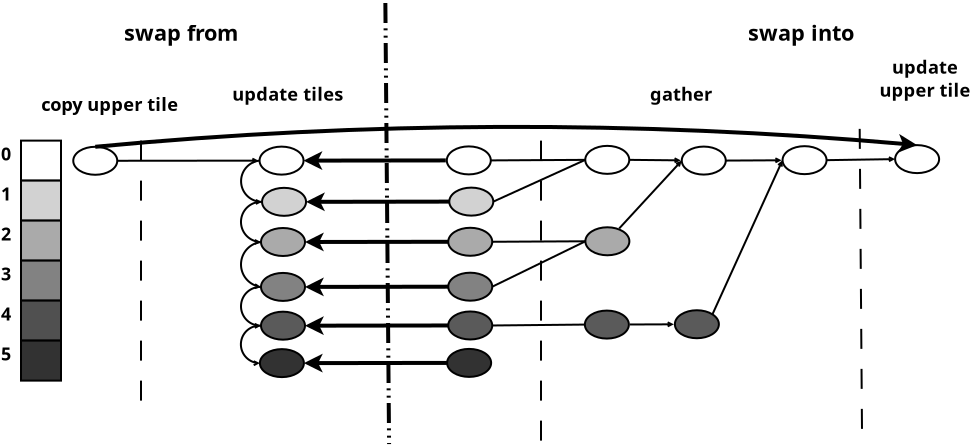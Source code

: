 <?xml version="1.0" encoding="UTF-8"?>
<dia:diagram xmlns:dia="http://www.lysator.liu.se/~alla/dia/">
  <dia:layer name="Arrière-plan" visible="true" active="true">
    <dia:object type="Standard - Ellipse" version="0" id="O0">
      <dia:attribute name="obj_pos">
        <dia:point val="-11.787,-7.738"/>
      </dia:attribute>
      <dia:attribute name="obj_bb">
        <dia:rectangle val="-11.837,-7.788;-9.537,-6.288"/>
      </dia:attribute>
      <dia:attribute name="elem_corner">
        <dia:point val="-11.787,-7.738"/>
      </dia:attribute>
      <dia:attribute name="elem_width">
        <dia:real val="2.2"/>
      </dia:attribute>
      <dia:attribute name="elem_height">
        <dia:real val="1.4"/>
      </dia:attribute>
      <dia:attribute name="border_width">
        <dia:real val="0.1"/>
      </dia:attribute>
    </dia:object>
    <dia:object type="Standard - Ellipse" version="0" id="O1">
      <dia:attribute name="obj_pos">
        <dia:point val="-11.781,-3.667"/>
      </dia:attribute>
      <dia:attribute name="obj_bb">
        <dia:rectangle val="-11.831,-3.717;-9.531,-2.217"/>
      </dia:attribute>
      <dia:attribute name="elem_corner">
        <dia:point val="-11.781,-3.667"/>
      </dia:attribute>
      <dia:attribute name="elem_width">
        <dia:real val="2.2"/>
      </dia:attribute>
      <dia:attribute name="elem_height">
        <dia:real val="1.4"/>
      </dia:attribute>
      <dia:attribute name="border_width">
        <dia:real val="0.1"/>
      </dia:attribute>
      <dia:attribute name="inner_color">
        <dia:color val="#aaaaaa"/>
      </dia:attribute>
    </dia:object>
    <dia:object type="Standard - Ellipse" version="0" id="O2">
      <dia:attribute name="obj_pos">
        <dia:point val="-11.807,0.498"/>
      </dia:attribute>
      <dia:attribute name="obj_bb">
        <dia:rectangle val="-11.857,0.448;-9.557,1.948"/>
      </dia:attribute>
      <dia:attribute name="elem_corner">
        <dia:point val="-11.807,0.498"/>
      </dia:attribute>
      <dia:attribute name="elem_width">
        <dia:real val="2.2"/>
      </dia:attribute>
      <dia:attribute name="elem_height">
        <dia:real val="1.4"/>
      </dia:attribute>
      <dia:attribute name="border_width">
        <dia:real val="0.1"/>
      </dia:attribute>
      <dia:attribute name="inner_color">
        <dia:color val="#5a5a5a"/>
      </dia:attribute>
    </dia:object>
    <dia:object type="Standard - Ellipse" version="0" id="O3">
      <dia:attribute name="obj_pos">
        <dia:point val="-6.962,-7.702"/>
      </dia:attribute>
      <dia:attribute name="obj_bb">
        <dia:rectangle val="-7.012,-7.752;-4.712,-6.252"/>
      </dia:attribute>
      <dia:attribute name="elem_corner">
        <dia:point val="-6.962,-7.702"/>
      </dia:attribute>
      <dia:attribute name="elem_width">
        <dia:real val="2.2"/>
      </dia:attribute>
      <dia:attribute name="elem_height">
        <dia:real val="1.4"/>
      </dia:attribute>
      <dia:attribute name="border_width">
        <dia:real val="0.1"/>
      </dia:attribute>
    </dia:object>
    <dia:object type="Standard - Ellipse" version="0" id="O4">
      <dia:attribute name="obj_pos">
        <dia:point val="-7.306,0.481"/>
      </dia:attribute>
      <dia:attribute name="obj_bb">
        <dia:rectangle val="-7.356,0.431;-5.056,1.931"/>
      </dia:attribute>
      <dia:attribute name="elem_corner">
        <dia:point val="-7.306,0.481"/>
      </dia:attribute>
      <dia:attribute name="elem_width">
        <dia:real val="2.2"/>
      </dia:attribute>
      <dia:attribute name="elem_height">
        <dia:real val="1.4"/>
      </dia:attribute>
      <dia:attribute name="border_width">
        <dia:real val="0.1"/>
      </dia:attribute>
      <dia:attribute name="inner_color">
        <dia:color val="#5a5a5a"/>
      </dia:attribute>
    </dia:object>
    <dia:object type="Standard - Line" version="0" id="O5">
      <dia:attribute name="obj_pos">
        <dia:point val="-9.587,-7.038"/>
      </dia:attribute>
      <dia:attribute name="obj_bb">
        <dia:rectangle val="-9.638,-7.196;-6.9,-6.834"/>
      </dia:attribute>
      <dia:attribute name="conn_endpoints">
        <dia:point val="-9.587,-7.038"/>
        <dia:point val="-7.012,-7.013"/>
      </dia:attribute>
      <dia:attribute name="numcp">
        <dia:int val="1"/>
      </dia:attribute>
      <dia:attribute name="end_arrow">
        <dia:enum val="1"/>
      </dia:attribute>
      <dia:attribute name="end_arrow_length">
        <dia:real val="0.2"/>
      </dia:attribute>
      <dia:attribute name="end_arrow_width">
        <dia:real val="0.2"/>
      </dia:attribute>
      <dia:connections>
        <dia:connection handle="0" to="O0" connection="4"/>
        <dia:connection handle="1" to="O3" connection="8"/>
      </dia:connections>
    </dia:object>
    <dia:object type="Standard - Line" version="0" id="O6">
      <dia:attribute name="obj_pos">
        <dia:point val="-10.09,-3.608"/>
      </dia:attribute>
      <dia:attribute name="obj_bb">
        <dia:rectangle val="-10.161,-7.084;-6.886,-3.537"/>
      </dia:attribute>
      <dia:attribute name="conn_endpoints">
        <dia:point val="-10.09,-3.608"/>
        <dia:point val="-6.962,-7.002"/>
      </dia:attribute>
      <dia:attribute name="numcp">
        <dia:int val="1"/>
      </dia:attribute>
      <dia:attribute name="end_arrow">
        <dia:enum val="1"/>
      </dia:attribute>
      <dia:attribute name="end_arrow_length">
        <dia:real val="0.2"/>
      </dia:attribute>
      <dia:attribute name="end_arrow_width">
        <dia:real val="0.2"/>
      </dia:attribute>
      <dia:connections>
        <dia:connection handle="0" to="O1" connection="8"/>
        <dia:connection handle="1" to="O3" connection="3"/>
      </dia:connections>
    </dia:object>
    <dia:object type="Standard - Line" version="0" id="O7">
      <dia:attribute name="obj_pos">
        <dia:point val="-9.557,1.194"/>
      </dia:attribute>
      <dia:attribute name="obj_bb">
        <dia:rectangle val="-9.607,1.006;-7.244,1.367"/>
      </dia:attribute>
      <dia:attribute name="conn_endpoints">
        <dia:point val="-9.557,1.194"/>
        <dia:point val="-7.356,1.186"/>
      </dia:attribute>
      <dia:attribute name="numcp">
        <dia:int val="1"/>
      </dia:attribute>
      <dia:attribute name="end_arrow">
        <dia:enum val="1"/>
      </dia:attribute>
      <dia:attribute name="end_arrow_length">
        <dia:real val="0.2"/>
      </dia:attribute>
      <dia:attribute name="end_arrow_width">
        <dia:real val="0.2"/>
      </dia:attribute>
      <dia:connections>
        <dia:connection handle="0" to="O2" connection="8"/>
        <dia:connection handle="1" to="O4" connection="8"/>
      </dia:connections>
    </dia:object>
    <dia:object type="Standard - Ellipse" version="0" id="O8">
      <dia:attribute name="obj_pos">
        <dia:point val="-1.922,-7.723"/>
      </dia:attribute>
      <dia:attribute name="obj_bb">
        <dia:rectangle val="-1.972,-7.773;0.328,-6.273"/>
      </dia:attribute>
      <dia:attribute name="elem_corner">
        <dia:point val="-1.922,-7.723"/>
      </dia:attribute>
      <dia:attribute name="elem_width">
        <dia:real val="2.2"/>
      </dia:attribute>
      <dia:attribute name="elem_height">
        <dia:real val="1.4"/>
      </dia:attribute>
      <dia:attribute name="border_width">
        <dia:real val="0.1"/>
      </dia:attribute>
    </dia:object>
    <dia:object type="Standard - Line" version="0" id="O9">
      <dia:attribute name="obj_pos">
        <dia:point val="-4.762,-7.002"/>
      </dia:attribute>
      <dia:attribute name="obj_bb">
        <dia:rectangle val="-4.812,-7.196;-1.859,-6.835"/>
      </dia:attribute>
      <dia:attribute name="conn_endpoints">
        <dia:point val="-4.762,-7.002"/>
        <dia:point val="-1.971,-7.017"/>
      </dia:attribute>
      <dia:attribute name="numcp">
        <dia:int val="1"/>
      </dia:attribute>
      <dia:attribute name="end_arrow">
        <dia:enum val="1"/>
      </dia:attribute>
      <dia:attribute name="end_arrow_length">
        <dia:real val="0.2"/>
      </dia:attribute>
      <dia:attribute name="end_arrow_width">
        <dia:real val="0.2"/>
      </dia:attribute>
      <dia:connections>
        <dia:connection handle="0" to="O3" connection="4"/>
        <dia:connection handle="1" to="O8" connection="8"/>
      </dia:connections>
    </dia:object>
    <dia:object type="Standard - Line" version="0" id="O10">
      <dia:attribute name="obj_pos">
        <dia:point val="-5.428,0.687"/>
      </dia:attribute>
      <dia:attribute name="obj_bb">
        <dia:rectangle val="-5.494,-7.125;-1.848,0.753"/>
      </dia:attribute>
      <dia:attribute name="conn_endpoints">
        <dia:point val="-5.428,0.687"/>
        <dia:point val="-1.922,-7.023"/>
      </dia:attribute>
      <dia:attribute name="numcp">
        <dia:int val="1"/>
      </dia:attribute>
      <dia:attribute name="end_arrow">
        <dia:enum val="1"/>
      </dia:attribute>
      <dia:attribute name="end_arrow_length">
        <dia:real val="0.2"/>
      </dia:attribute>
      <dia:attribute name="end_arrow_width">
        <dia:real val="0.2"/>
      </dia:attribute>
      <dia:connections>
        <dia:connection handle="0" to="O4" connection="2"/>
        <dia:connection handle="1" to="O8" connection="3"/>
      </dia:connections>
    </dia:object>
    <dia:object type="Standard - Text" version="1" id="O11">
      <dia:attribute name="obj_pos">
        <dia:point val="-26.732,-10"/>
      </dia:attribute>
      <dia:attribute name="obj_bb">
        <dia:rectangle val="-29.81,-10.848;-23.653,-9.785"/>
      </dia:attribute>
      <dia:attribute name="text">
        <dia:composite type="text">
          <dia:attribute name="string">
            <dia:string>#update tiles#</dia:string>
          </dia:attribute>
          <dia:attribute name="font">
            <dia:font family="sans" style="80" name="Helvetica-Bold"/>
          </dia:attribute>
          <dia:attribute name="height">
            <dia:real val="1.139"/>
          </dia:attribute>
          <dia:attribute name="pos">
            <dia:point val="-26.732,-10"/>
          </dia:attribute>
          <dia:attribute name="color">
            <dia:color val="#000000"/>
          </dia:attribute>
          <dia:attribute name="alignment">
            <dia:enum val="1"/>
          </dia:attribute>
        </dia:composite>
      </dia:attribute>
      <dia:attribute name="valign">
        <dia:enum val="3"/>
      </dia:attribute>
    </dia:object>
    <dia:object type="Standard - Text" version="1" id="O12">
      <dia:attribute name="obj_pos">
        <dia:point val="-7,-10"/>
      </dia:attribute>
      <dia:attribute name="obj_bb">
        <dia:rectangle val="-8.709,-10.848;-5.291,-9.785"/>
      </dia:attribute>
      <dia:attribute name="text">
        <dia:composite type="text">
          <dia:attribute name="string">
            <dia:string>#gather#</dia:string>
          </dia:attribute>
          <dia:attribute name="font">
            <dia:font family="sans" style="80" name="Helvetica-Bold"/>
          </dia:attribute>
          <dia:attribute name="height">
            <dia:real val="1.139"/>
          </dia:attribute>
          <dia:attribute name="pos">
            <dia:point val="-7,-10"/>
          </dia:attribute>
          <dia:attribute name="color">
            <dia:color val="#000000"/>
          </dia:attribute>
          <dia:attribute name="alignment">
            <dia:enum val="1"/>
          </dia:attribute>
        </dia:composite>
      </dia:attribute>
      <dia:attribute name="valign">
        <dia:enum val="3"/>
      </dia:attribute>
    </dia:object>
    <dia:object type="Standard - Ellipse" version="0" id="O13">
      <dia:attribute name="obj_pos">
        <dia:point val="-28.072,-7.7"/>
      </dia:attribute>
      <dia:attribute name="obj_bb">
        <dia:rectangle val="-28.122,-7.75;-25.822,-6.25"/>
      </dia:attribute>
      <dia:attribute name="elem_corner">
        <dia:point val="-28.072,-7.7"/>
      </dia:attribute>
      <dia:attribute name="elem_width">
        <dia:real val="2.2"/>
      </dia:attribute>
      <dia:attribute name="elem_height">
        <dia:real val="1.4"/>
      </dia:attribute>
      <dia:attribute name="border_width">
        <dia:real val="0.1"/>
      </dia:attribute>
    </dia:object>
    <dia:object type="Standard - Ellipse" version="0" id="O14">
      <dia:attribute name="obj_pos">
        <dia:point val="-27.948,-5.639"/>
      </dia:attribute>
      <dia:attribute name="obj_bb">
        <dia:rectangle val="-27.998,-5.689;-25.698,-4.189"/>
      </dia:attribute>
      <dia:attribute name="elem_corner">
        <dia:point val="-27.948,-5.639"/>
      </dia:attribute>
      <dia:attribute name="elem_width">
        <dia:real val="2.2"/>
      </dia:attribute>
      <dia:attribute name="elem_height">
        <dia:real val="1.4"/>
      </dia:attribute>
      <dia:attribute name="border_width">
        <dia:real val="0.1"/>
      </dia:attribute>
      <dia:attribute name="inner_color">
        <dia:color val="#d2d2d2"/>
      </dia:attribute>
    </dia:object>
    <dia:object type="Standard - Ellipse" version="0" id="O15">
      <dia:attribute name="obj_pos">
        <dia:point val="-28,-3.631"/>
      </dia:attribute>
      <dia:attribute name="obj_bb">
        <dia:rectangle val="-28.05,-3.681;-25.75,-2.181"/>
      </dia:attribute>
      <dia:attribute name="elem_corner">
        <dia:point val="-28,-3.631"/>
      </dia:attribute>
      <dia:attribute name="elem_width">
        <dia:real val="2.2"/>
      </dia:attribute>
      <dia:attribute name="elem_height">
        <dia:real val="1.4"/>
      </dia:attribute>
      <dia:attribute name="border_width">
        <dia:real val="0.1"/>
      </dia:attribute>
      <dia:attribute name="inner_color">
        <dia:color val="#aaaaaa"/>
      </dia:attribute>
    </dia:object>
    <dia:object type="Standard - Ellipse" version="0" id="O16">
      <dia:attribute name="obj_pos">
        <dia:point val="-28,-1.385"/>
      </dia:attribute>
      <dia:attribute name="obj_bb">
        <dia:rectangle val="-28.05,-1.435;-25.75,0.065"/>
      </dia:attribute>
      <dia:attribute name="elem_corner">
        <dia:point val="-28,-1.385"/>
      </dia:attribute>
      <dia:attribute name="elem_width">
        <dia:real val="2.2"/>
      </dia:attribute>
      <dia:attribute name="elem_height">
        <dia:real val="1.4"/>
      </dia:attribute>
      <dia:attribute name="border_width">
        <dia:real val="0.1"/>
      </dia:attribute>
      <dia:attribute name="inner_color">
        <dia:color val="#828282"/>
      </dia:attribute>
    </dia:object>
    <dia:object type="Standard - Ellipse" version="0" id="O17">
      <dia:attribute name="obj_pos">
        <dia:point val="-28,0.553"/>
      </dia:attribute>
      <dia:attribute name="obj_bb">
        <dia:rectangle val="-28.05,0.503;-25.75,2.003"/>
      </dia:attribute>
      <dia:attribute name="elem_corner">
        <dia:point val="-28,0.553"/>
      </dia:attribute>
      <dia:attribute name="elem_width">
        <dia:real val="2.2"/>
      </dia:attribute>
      <dia:attribute name="elem_height">
        <dia:real val="1.4"/>
      </dia:attribute>
      <dia:attribute name="border_width">
        <dia:real val="0.1"/>
      </dia:attribute>
      <dia:attribute name="inner_color">
        <dia:color val="#5a5a5a"/>
      </dia:attribute>
    </dia:object>
    <dia:object type="Standard - Ellipse" version="0" id="O18">
      <dia:attribute name="obj_pos">
        <dia:point val="-28.055,2.425"/>
      </dia:attribute>
      <dia:attribute name="obj_bb">
        <dia:rectangle val="-28.105,2.375;-25.805,3.875"/>
      </dia:attribute>
      <dia:attribute name="elem_corner">
        <dia:point val="-28.055,2.425"/>
      </dia:attribute>
      <dia:attribute name="elem_width">
        <dia:real val="2.2"/>
      </dia:attribute>
      <dia:attribute name="elem_height">
        <dia:real val="1.4"/>
      </dia:attribute>
      <dia:attribute name="border_width">
        <dia:real val="0.1"/>
      </dia:attribute>
      <dia:attribute name="inner_color">
        <dia:color val="#323232"/>
      </dia:attribute>
    </dia:object>
    <dia:object type="Standard - Line" version="0" id="O19">
      <dia:attribute name="obj_pos">
        <dia:point val="-14,-8"/>
      </dia:attribute>
      <dia:attribute name="obj_bb">
        <dia:rectangle val="-14.05,-8.05;-13.95,7.05"/>
      </dia:attribute>
      <dia:attribute name="conn_endpoints">
        <dia:point val="-14,-8"/>
        <dia:point val="-14,7"/>
      </dia:attribute>
      <dia:attribute name="numcp">
        <dia:int val="1"/>
      </dia:attribute>
      <dia:attribute name="line_style">
        <dia:enum val="1"/>
      </dia:attribute>
    </dia:object>
    <dia:object type="Standard - Ellipse" version="0" id="O20">
      <dia:attribute name="obj_pos">
        <dia:point val="3.706,-7.775"/>
      </dia:attribute>
      <dia:attribute name="obj_bb">
        <dia:rectangle val="3.656,-7.825;5.956,-6.325"/>
      </dia:attribute>
      <dia:attribute name="elem_corner">
        <dia:point val="3.706,-7.775"/>
      </dia:attribute>
      <dia:attribute name="elem_width">
        <dia:real val="2.2"/>
      </dia:attribute>
      <dia:attribute name="elem_height">
        <dia:real val="1.4"/>
      </dia:attribute>
      <dia:attribute name="border_width">
        <dia:real val="0.1"/>
      </dia:attribute>
    </dia:object>
    <dia:object type="Standard - Line" version="0" id="O21">
      <dia:attribute name="obj_pos">
        <dia:point val="0.278,-7.023"/>
      </dia:attribute>
      <dia:attribute name="obj_bb">
        <dia:rectangle val="0.227,-7.252;3.818,-6.89"/>
      </dia:attribute>
      <dia:attribute name="conn_endpoints">
        <dia:point val="0.278,-7.023"/>
        <dia:point val="3.706,-7.075"/>
      </dia:attribute>
      <dia:attribute name="numcp">
        <dia:int val="1"/>
      </dia:attribute>
      <dia:attribute name="end_arrow">
        <dia:enum val="1"/>
      </dia:attribute>
      <dia:attribute name="end_arrow_length">
        <dia:real val="0.2"/>
      </dia:attribute>
      <dia:attribute name="end_arrow_width">
        <dia:real val="0.2"/>
      </dia:attribute>
      <dia:connections>
        <dia:connection handle="0" to="O8" connection="4"/>
        <dia:connection handle="1" to="O20" connection="3"/>
      </dia:connections>
    </dia:object>
    <dia:object type="Standard - Line" version="0" id="O22">
      <dia:attribute name="obj_pos">
        <dia:point val="1.935,-8.588"/>
      </dia:attribute>
      <dia:attribute name="obj_bb">
        <dia:rectangle val="1.884,-8.638;2.104,7.05"/>
      </dia:attribute>
      <dia:attribute name="conn_endpoints">
        <dia:point val="1.935,-8.588"/>
        <dia:point val="2.054,7"/>
      </dia:attribute>
      <dia:attribute name="numcp">
        <dia:int val="1"/>
      </dia:attribute>
      <dia:attribute name="line_style">
        <dia:enum val="1"/>
      </dia:attribute>
    </dia:object>
    <dia:object type="Standard - Text" version="1" id="O23">
      <dia:attribute name="obj_pos">
        <dia:point val="5.196,-11.338"/>
      </dia:attribute>
      <dia:attribute name="obj_bb">
        <dia:rectangle val="2.689,-12.185;7.704,-9.984"/>
      </dia:attribute>
      <dia:attribute name="text">
        <dia:composite type="text">
          <dia:attribute name="string">
            <dia:string>#update
upper tile#</dia:string>
          </dia:attribute>
          <dia:attribute name="font">
            <dia:font family="sans" style="80" name="Helvetica-Bold"/>
          </dia:attribute>
          <dia:attribute name="height">
            <dia:real val="1.139"/>
          </dia:attribute>
          <dia:attribute name="pos">
            <dia:point val="5.196,-11.338"/>
          </dia:attribute>
          <dia:attribute name="color">
            <dia:color val="#000000"/>
          </dia:attribute>
          <dia:attribute name="alignment">
            <dia:enum val="1"/>
          </dia:attribute>
        </dia:composite>
      </dia:attribute>
      <dia:attribute name="valign">
        <dia:enum val="3"/>
      </dia:attribute>
    </dia:object>
    <dia:object type="Standard - Ellipse" version="0" id="O24">
      <dia:attribute name="obj_pos">
        <dia:point val="-37.387,-7.692"/>
      </dia:attribute>
      <dia:attribute name="obj_bb">
        <dia:rectangle val="-37.437,-7.742;-35.137,-6.242"/>
      </dia:attribute>
      <dia:attribute name="elem_corner">
        <dia:point val="-37.387,-7.692"/>
      </dia:attribute>
      <dia:attribute name="elem_width">
        <dia:real val="2.2"/>
      </dia:attribute>
      <dia:attribute name="elem_height">
        <dia:real val="1.4"/>
      </dia:attribute>
      <dia:attribute name="border_width">
        <dia:real val="0.1"/>
      </dia:attribute>
    </dia:object>
    <dia:object type="Standard - Line" version="0" id="O25">
      <dia:attribute name="obj_pos">
        <dia:point val="-35.187,-6.992"/>
      </dia:attribute>
      <dia:attribute name="obj_bb">
        <dia:rectangle val="-35.237,-7.18;-28.01,-6.818"/>
      </dia:attribute>
      <dia:attribute name="conn_endpoints">
        <dia:point val="-35.187,-6.992"/>
        <dia:point val="-28.122,-6.999"/>
      </dia:attribute>
      <dia:attribute name="numcp">
        <dia:int val="1"/>
      </dia:attribute>
      <dia:attribute name="end_arrow">
        <dia:enum val="1"/>
      </dia:attribute>
      <dia:attribute name="end_arrow_length">
        <dia:real val="0.2"/>
      </dia:attribute>
      <dia:attribute name="end_arrow_width">
        <dia:real val="0.2"/>
      </dia:attribute>
      <dia:connections>
        <dia:connection handle="0" to="O24" connection="4"/>
        <dia:connection handle="1" to="O13" connection="8"/>
      </dia:connections>
    </dia:object>
    <dia:object type="Standard - Arc" version="0" id="O26">
      <dia:attribute name="obj_pos">
        <dia:point val="-28.072,-7"/>
      </dia:attribute>
      <dia:attribute name="obj_bb">
        <dia:rectangle val="-29.046,-7.053;-27.895,-4.753"/>
      </dia:attribute>
      <dia:attribute name="conn_endpoints">
        <dia:point val="-28.072,-7"/>
        <dia:point val="-27.948,-4.939"/>
      </dia:attribute>
      <dia:attribute name="curve_distance">
        <dia:real val="0.986"/>
      </dia:attribute>
      <dia:attribute name="line_width">
        <dia:real val="0.1"/>
      </dia:attribute>
      <dia:attribute name="end_arrow">
        <dia:enum val="1"/>
      </dia:attribute>
      <dia:attribute name="end_arrow_length">
        <dia:real val="0.2"/>
      </dia:attribute>
      <dia:attribute name="end_arrow_width">
        <dia:real val="0.2"/>
      </dia:attribute>
      <dia:connections>
        <dia:connection handle="0" to="O13" connection="3"/>
        <dia:connection handle="1" to="O14" connection="3"/>
      </dia:connections>
    </dia:object>
    <dia:object type="Standard - Arc" version="0" id="O27">
      <dia:attribute name="obj_pos">
        <dia:point val="-27.948,-4.939"/>
      </dia:attribute>
      <dia:attribute name="obj_bb">
        <dia:rectangle val="-29.051,-4.99;-27.897,-2.751"/>
      </dia:attribute>
      <dia:attribute name="conn_endpoints">
        <dia:point val="-27.948,-4.939"/>
        <dia:point val="-28,-2.931"/>
      </dia:attribute>
      <dia:attribute name="curve_distance">
        <dia:real val="1.027"/>
      </dia:attribute>
      <dia:attribute name="line_width">
        <dia:real val="0.1"/>
      </dia:attribute>
      <dia:attribute name="end_arrow">
        <dia:enum val="1"/>
      </dia:attribute>
      <dia:attribute name="end_arrow_length">
        <dia:real val="0.2"/>
      </dia:attribute>
      <dia:attribute name="end_arrow_width">
        <dia:real val="0.2"/>
      </dia:attribute>
      <dia:connections>
        <dia:connection handle="0" to="O14" connection="3"/>
        <dia:connection handle="1" to="O15" connection="3"/>
      </dia:connections>
    </dia:object>
    <dia:object type="Standard - Arc" version="0" id="O28">
      <dia:attribute name="obj_pos">
        <dia:point val="-28,-2.931"/>
      </dia:attribute>
      <dia:attribute name="obj_bb">
        <dia:rectangle val="-29.05,-2.981;-27.95,-0.547"/>
      </dia:attribute>
      <dia:attribute name="conn_endpoints">
        <dia:point val="-28,-2.931"/>
        <dia:point val="-28,-0.685"/>
      </dia:attribute>
      <dia:attribute name="curve_distance">
        <dia:real val="1"/>
      </dia:attribute>
      <dia:attribute name="line_width">
        <dia:real val="0.1"/>
      </dia:attribute>
      <dia:attribute name="end_arrow">
        <dia:enum val="1"/>
      </dia:attribute>
      <dia:attribute name="end_arrow_length">
        <dia:real val="0.2"/>
      </dia:attribute>
      <dia:attribute name="end_arrow_width">
        <dia:real val="0.2"/>
      </dia:attribute>
      <dia:connections>
        <dia:connection handle="0" to="O15" connection="3"/>
        <dia:connection handle="1" to="O16" connection="3"/>
      </dia:connections>
    </dia:object>
    <dia:object type="Standard - Arc" version="0" id="O29">
      <dia:attribute name="obj_pos">
        <dia:point val="-28,-0.685"/>
      </dia:attribute>
      <dia:attribute name="obj_bb">
        <dia:rectangle val="-29.05,-0.736;-27.95,1.445"/>
      </dia:attribute>
      <dia:attribute name="conn_endpoints">
        <dia:point val="-28,-0.685"/>
        <dia:point val="-28,1.253"/>
      </dia:attribute>
      <dia:attribute name="curve_distance">
        <dia:real val="1"/>
      </dia:attribute>
      <dia:attribute name="line_width">
        <dia:real val="0.1"/>
      </dia:attribute>
      <dia:attribute name="end_arrow">
        <dia:enum val="1"/>
      </dia:attribute>
      <dia:attribute name="end_arrow_length">
        <dia:real val="0.2"/>
      </dia:attribute>
      <dia:attribute name="end_arrow_width">
        <dia:real val="0.2"/>
      </dia:attribute>
      <dia:connections>
        <dia:connection handle="0" to="O16" connection="3"/>
        <dia:connection handle="1" to="O17" connection="3"/>
      </dia:connections>
    </dia:object>
    <dia:object type="Standard - Arc" version="0" id="O30">
      <dia:attribute name="obj_pos">
        <dia:point val="-28,1.253"/>
      </dia:attribute>
      <dia:attribute name="obj_bb">
        <dia:rectangle val="-29.055,1.201;-27.949,3.311"/>
      </dia:attribute>
      <dia:attribute name="conn_endpoints">
        <dia:point val="-28,1.253"/>
        <dia:point val="-28.055,3.125"/>
      </dia:attribute>
      <dia:attribute name="curve_distance">
        <dia:real val="0.978"/>
      </dia:attribute>
      <dia:attribute name="line_width">
        <dia:real val="0.1"/>
      </dia:attribute>
      <dia:attribute name="end_arrow">
        <dia:enum val="1"/>
      </dia:attribute>
      <dia:attribute name="end_arrow_length">
        <dia:real val="0.2"/>
      </dia:attribute>
      <dia:attribute name="end_arrow_width">
        <dia:real val="0.2"/>
      </dia:attribute>
      <dia:connections>
        <dia:connection handle="0" to="O17" connection="3"/>
        <dia:connection handle="1" to="O18" connection="3"/>
      </dia:connections>
    </dia:object>
    <dia:object type="Standard - Ellipse" version="0" id="O31">
      <dia:attribute name="obj_pos">
        <dia:point val="-18.71,-7.711"/>
      </dia:attribute>
      <dia:attribute name="obj_bb">
        <dia:rectangle val="-18.76,-7.761;-16.46,-6.261"/>
      </dia:attribute>
      <dia:attribute name="elem_corner">
        <dia:point val="-18.71,-7.711"/>
      </dia:attribute>
      <dia:attribute name="elem_width">
        <dia:real val="2.2"/>
      </dia:attribute>
      <dia:attribute name="elem_height">
        <dia:real val="1.4"/>
      </dia:attribute>
      <dia:attribute name="border_width">
        <dia:real val="0.1"/>
      </dia:attribute>
    </dia:object>
    <dia:object type="Standard - Ellipse" version="0" id="O32">
      <dia:attribute name="obj_pos">
        <dia:point val="-18.586,-5.65"/>
      </dia:attribute>
      <dia:attribute name="obj_bb">
        <dia:rectangle val="-18.636,-5.7;-16.336,-4.2"/>
      </dia:attribute>
      <dia:attribute name="elem_corner">
        <dia:point val="-18.586,-5.65"/>
      </dia:attribute>
      <dia:attribute name="elem_width">
        <dia:real val="2.2"/>
      </dia:attribute>
      <dia:attribute name="elem_height">
        <dia:real val="1.4"/>
      </dia:attribute>
      <dia:attribute name="border_width">
        <dia:real val="0.1"/>
      </dia:attribute>
      <dia:attribute name="inner_color">
        <dia:color val="#d2d2d2"/>
      </dia:attribute>
    </dia:object>
    <dia:object type="Standard - Ellipse" version="0" id="O33">
      <dia:attribute name="obj_pos">
        <dia:point val="-18.638,-3.642"/>
      </dia:attribute>
      <dia:attribute name="obj_bb">
        <dia:rectangle val="-18.688,-3.692;-16.388,-2.192"/>
      </dia:attribute>
      <dia:attribute name="elem_corner">
        <dia:point val="-18.638,-3.642"/>
      </dia:attribute>
      <dia:attribute name="elem_width">
        <dia:real val="2.2"/>
      </dia:attribute>
      <dia:attribute name="elem_height">
        <dia:real val="1.4"/>
      </dia:attribute>
      <dia:attribute name="border_width">
        <dia:real val="0.1"/>
      </dia:attribute>
      <dia:attribute name="inner_color">
        <dia:color val="#aaaaaa"/>
      </dia:attribute>
    </dia:object>
    <dia:object type="Standard - Ellipse" version="0" id="O34">
      <dia:attribute name="obj_pos">
        <dia:point val="-18.638,-1.396"/>
      </dia:attribute>
      <dia:attribute name="obj_bb">
        <dia:rectangle val="-18.688,-1.446;-16.388,0.054"/>
      </dia:attribute>
      <dia:attribute name="elem_corner">
        <dia:point val="-18.638,-1.396"/>
      </dia:attribute>
      <dia:attribute name="elem_width">
        <dia:real val="2.2"/>
      </dia:attribute>
      <dia:attribute name="elem_height">
        <dia:real val="1.4"/>
      </dia:attribute>
      <dia:attribute name="border_width">
        <dia:real val="0.1"/>
      </dia:attribute>
      <dia:attribute name="inner_color">
        <dia:color val="#828282"/>
      </dia:attribute>
    </dia:object>
    <dia:object type="Standard - Ellipse" version="0" id="O35">
      <dia:attribute name="obj_pos">
        <dia:point val="-18.638,0.543"/>
      </dia:attribute>
      <dia:attribute name="obj_bb">
        <dia:rectangle val="-18.688,0.493;-16.388,1.993"/>
      </dia:attribute>
      <dia:attribute name="elem_corner">
        <dia:point val="-18.638,0.543"/>
      </dia:attribute>
      <dia:attribute name="elem_width">
        <dia:real val="2.2"/>
      </dia:attribute>
      <dia:attribute name="elem_height">
        <dia:real val="1.4"/>
      </dia:attribute>
      <dia:attribute name="border_width">
        <dia:real val="0.1"/>
      </dia:attribute>
      <dia:attribute name="inner_color">
        <dia:color val="#5a5a5a"/>
      </dia:attribute>
    </dia:object>
    <dia:object type="Standard - Ellipse" version="0" id="O36">
      <dia:attribute name="obj_pos">
        <dia:point val="-18.693,2.414"/>
      </dia:attribute>
      <dia:attribute name="obj_bb">
        <dia:rectangle val="-18.743,2.364;-16.443,3.864"/>
      </dia:attribute>
      <dia:attribute name="elem_corner">
        <dia:point val="-18.693,2.414"/>
      </dia:attribute>
      <dia:attribute name="elem_width">
        <dia:real val="2.2"/>
      </dia:attribute>
      <dia:attribute name="elem_height">
        <dia:real val="1.4"/>
      </dia:attribute>
      <dia:attribute name="border_width">
        <dia:real val="0.1"/>
      </dia:attribute>
      <dia:attribute name="inner_color">
        <dia:color val="#323232"/>
      </dia:attribute>
    </dia:object>
    <dia:object type="Standard - Line" version="0" id="O37">
      <dia:attribute name="obj_pos">
        <dia:point val="-16.438,1.243"/>
      </dia:attribute>
      <dia:attribute name="obj_bb">
        <dia:rectangle val="-16.488,1.147;-11.756,1.293"/>
      </dia:attribute>
      <dia:attribute name="conn_endpoints">
        <dia:point val="-16.438,1.243"/>
        <dia:point val="-11.807,1.198"/>
      </dia:attribute>
      <dia:attribute name="numcp">
        <dia:int val="1"/>
      </dia:attribute>
      <dia:connections>
        <dia:connection handle="0" to="O35" connection="4"/>
        <dia:connection handle="1" to="O2" connection="3"/>
      </dia:connections>
    </dia:object>
    <dia:object type="Standard - Line" version="0" id="O38">
      <dia:attribute name="obj_pos">
        <dia:point val="-16.51,-7.011"/>
      </dia:attribute>
      <dia:attribute name="obj_bb">
        <dia:rectangle val="-16.561,-7.088;-11.737,-6.96"/>
      </dia:attribute>
      <dia:attribute name="conn_endpoints">
        <dia:point val="-16.51,-7.011"/>
        <dia:point val="-11.787,-7.038"/>
      </dia:attribute>
      <dia:attribute name="numcp">
        <dia:int val="1"/>
      </dia:attribute>
      <dia:connections>
        <dia:connection handle="0" to="O31" connection="4"/>
        <dia:connection handle="1" to="O0" connection="3"/>
      </dia:connections>
    </dia:object>
    <dia:object type="Standard - Line" version="0" id="O39">
      <dia:attribute name="obj_pos">
        <dia:point val="-16.386,-4.95"/>
      </dia:attribute>
      <dia:attribute name="obj_bb">
        <dia:rectangle val="-16.452,-7.104;-11.721,-4.884"/>
      </dia:attribute>
      <dia:attribute name="conn_endpoints">
        <dia:point val="-16.386,-4.95"/>
        <dia:point val="-11.787,-7.038"/>
      </dia:attribute>
      <dia:attribute name="numcp">
        <dia:int val="1"/>
      </dia:attribute>
      <dia:connections>
        <dia:connection handle="0" to="O32" connection="4"/>
        <dia:connection handle="1" to="O0" connection="3"/>
      </dia:connections>
    </dia:object>
    <dia:object type="Standard - Line" version="0" id="O40">
      <dia:attribute name="obj_pos">
        <dia:point val="-16.438,-2.942"/>
      </dia:attribute>
      <dia:attribute name="obj_bb">
        <dia:rectangle val="-16.488,-3.018;-11.731,-2.892"/>
      </dia:attribute>
      <dia:attribute name="conn_endpoints">
        <dia:point val="-16.438,-2.942"/>
        <dia:point val="-11.781,-2.967"/>
      </dia:attribute>
      <dia:attribute name="numcp">
        <dia:int val="1"/>
      </dia:attribute>
      <dia:connections>
        <dia:connection handle="0" to="O33" connection="4"/>
        <dia:connection handle="1" to="O1" connection="3"/>
      </dia:connections>
    </dia:object>
    <dia:object type="Standard - Line" version="0" id="O41">
      <dia:attribute name="obj_pos">
        <dia:point val="-16.438,-0.696"/>
      </dia:attribute>
      <dia:attribute name="obj_bb">
        <dia:rectangle val="-16.505,-3.034;-11.714,-0.629"/>
      </dia:attribute>
      <dia:attribute name="conn_endpoints">
        <dia:point val="-16.438,-0.696"/>
        <dia:point val="-11.781,-2.967"/>
      </dia:attribute>
      <dia:attribute name="numcp">
        <dia:int val="1"/>
      </dia:attribute>
      <dia:connections>
        <dia:connection handle="0" to="O34" connection="4"/>
        <dia:connection handle="1" to="O1" connection="3"/>
      </dia:connections>
    </dia:object>
    <dia:object type="Standard - Text" version="1" id="O42">
      <dia:attribute name="obj_pos">
        <dia:point val="-35.557,-9.476"/>
      </dia:attribute>
      <dia:attribute name="obj_bb">
        <dia:rectangle val="-39.429,-10.324;-31.684,-9.261"/>
      </dia:attribute>
      <dia:attribute name="text">
        <dia:composite type="text">
          <dia:attribute name="string">
            <dia:string>#copy upper tile#</dia:string>
          </dia:attribute>
          <dia:attribute name="font">
            <dia:font family="sans" style="80" name="Helvetica-Bold"/>
          </dia:attribute>
          <dia:attribute name="height">
            <dia:real val="1.139"/>
          </dia:attribute>
          <dia:attribute name="pos">
            <dia:point val="-35.557,-9.476"/>
          </dia:attribute>
          <dia:attribute name="color">
            <dia:color val="#000000"/>
          </dia:attribute>
          <dia:attribute name="alignment">
            <dia:enum val="1"/>
          </dia:attribute>
        </dia:composite>
      </dia:attribute>
      <dia:attribute name="valign">
        <dia:enum val="3"/>
      </dia:attribute>
    </dia:object>
    <dia:object type="Standard - Line" version="0" id="O43">
      <dia:attribute name="obj_pos">
        <dia:point val="-34,-8"/>
      </dia:attribute>
      <dia:attribute name="obj_bb">
        <dia:rectangle val="-34.05,-8.05;-33.95,5.05"/>
      </dia:attribute>
      <dia:attribute name="conn_endpoints">
        <dia:point val="-34,-8"/>
        <dia:point val="-34,5"/>
      </dia:attribute>
      <dia:attribute name="numcp">
        <dia:int val="1"/>
      </dia:attribute>
      <dia:attribute name="line_style">
        <dia:enum val="1"/>
      </dia:attribute>
    </dia:object>
    <dia:object type="Standard - Text" version="1" id="O44">
      <dia:attribute name="obj_pos">
        <dia:point val="-1,-13"/>
      </dia:attribute>
      <dia:attribute name="obj_bb">
        <dia:rectangle val="-3.974,-14.01;1.974,-12.742"/>
      </dia:attribute>
      <dia:attribute name="text">
        <dia:composite type="text">
          <dia:attribute name="string">
            <dia:string>#swap into#</dia:string>
          </dia:attribute>
          <dia:attribute name="font">
            <dia:font family="sans" style="80" name="Helvetica-Bold"/>
          </dia:attribute>
          <dia:attribute name="height">
            <dia:real val="1.357"/>
          </dia:attribute>
          <dia:attribute name="pos">
            <dia:point val="-1,-13"/>
          </dia:attribute>
          <dia:attribute name="color">
            <dia:color val="#000000"/>
          </dia:attribute>
          <dia:attribute name="alignment">
            <dia:enum val="1"/>
          </dia:attribute>
        </dia:composite>
      </dia:attribute>
      <dia:attribute name="valign">
        <dia:enum val="3"/>
      </dia:attribute>
    </dia:object>
    <dia:object type="Standard - Text" version="1" id="O45">
      <dia:attribute name="obj_pos">
        <dia:point val="-32,-13"/>
      </dia:attribute>
      <dia:attribute name="obj_bb">
        <dia:rectangle val="-35.211,-14.01;-28.789,-12.742"/>
      </dia:attribute>
      <dia:attribute name="text">
        <dia:composite type="text">
          <dia:attribute name="string">
            <dia:string>#swap from#</dia:string>
          </dia:attribute>
          <dia:attribute name="font">
            <dia:font family="sans" style="80" name="Helvetica-Bold"/>
          </dia:attribute>
          <dia:attribute name="height">
            <dia:real val="1.357"/>
          </dia:attribute>
          <dia:attribute name="pos">
            <dia:point val="-32,-13"/>
          </dia:attribute>
          <dia:attribute name="color">
            <dia:color val="#000000"/>
          </dia:attribute>
          <dia:attribute name="alignment">
            <dia:enum val="1"/>
          </dia:attribute>
        </dia:composite>
      </dia:attribute>
      <dia:attribute name="valign">
        <dia:enum val="3"/>
      </dia:attribute>
    </dia:object>
    <dia:object type="Standard - Line" version="0" id="O46">
      <dia:attribute name="obj_pos">
        <dia:point val="-18.761,-7.009"/>
      </dia:attribute>
      <dia:attribute name="obj_bb">
        <dia:rectangle val="-26.096,-7.475;-18.66,-6.527"/>
      </dia:attribute>
      <dia:attribute name="conn_endpoints">
        <dia:point val="-18.761,-7.009"/>
        <dia:point val="-25.872,-7"/>
      </dia:attribute>
      <dia:attribute name="numcp">
        <dia:int val="1"/>
      </dia:attribute>
      <dia:attribute name="line_width">
        <dia:real val="0.2"/>
      </dia:attribute>
      <dia:attribute name="end_arrow">
        <dia:enum val="22"/>
      </dia:attribute>
      <dia:attribute name="end_arrow_length">
        <dia:real val="0.5"/>
      </dia:attribute>
      <dia:attribute name="end_arrow_width">
        <dia:real val="0.5"/>
      </dia:attribute>
      <dia:connections>
        <dia:connection handle="0" to="O31" connection="8"/>
        <dia:connection handle="1" to="O13" connection="4"/>
      </dia:connections>
    </dia:object>
    <dia:object type="Standard - Line" version="0" id="O47">
      <dia:attribute name="obj_pos">
        <dia:point val="-18.586,-4.95"/>
      </dia:attribute>
      <dia:attribute name="obj_bb">
        <dia:rectangle val="-25.971,-5.414;-18.486,-4.467"/>
      </dia:attribute>
      <dia:attribute name="conn_endpoints">
        <dia:point val="-18.586,-4.95"/>
        <dia:point val="-25.748,-4.939"/>
      </dia:attribute>
      <dia:attribute name="numcp">
        <dia:int val="1"/>
      </dia:attribute>
      <dia:attribute name="line_width">
        <dia:real val="0.2"/>
      </dia:attribute>
      <dia:attribute name="end_arrow">
        <dia:enum val="22"/>
      </dia:attribute>
      <dia:attribute name="end_arrow_length">
        <dia:real val="0.5"/>
      </dia:attribute>
      <dia:attribute name="end_arrow_width">
        <dia:real val="0.5"/>
      </dia:attribute>
      <dia:connections>
        <dia:connection handle="0" to="O32" connection="3"/>
        <dia:connection handle="1" to="O14" connection="4"/>
      </dia:connections>
    </dia:object>
    <dia:object type="Standard - Line" version="0" id="O48">
      <dia:attribute name="obj_pos">
        <dia:point val="-18.638,-2.942"/>
      </dia:attribute>
      <dia:attribute name="obj_bb">
        <dia:rectangle val="-26.024,-3.406;-18.538,-2.459"/>
      </dia:attribute>
      <dia:attribute name="conn_endpoints">
        <dia:point val="-18.638,-2.942"/>
        <dia:point val="-25.8,-2.931"/>
      </dia:attribute>
      <dia:attribute name="numcp">
        <dia:int val="1"/>
      </dia:attribute>
      <dia:attribute name="line_width">
        <dia:real val="0.2"/>
      </dia:attribute>
      <dia:attribute name="end_arrow">
        <dia:enum val="22"/>
      </dia:attribute>
      <dia:attribute name="end_arrow_length">
        <dia:real val="0.5"/>
      </dia:attribute>
      <dia:attribute name="end_arrow_width">
        <dia:real val="0.5"/>
      </dia:attribute>
      <dia:connections>
        <dia:connection handle="0" to="O33" connection="3"/>
        <dia:connection handle="1" to="O15" connection="4"/>
      </dia:connections>
    </dia:object>
    <dia:object type="Standard - Line" version="0" id="O49">
      <dia:attribute name="obj_pos">
        <dia:point val="-18.638,-0.696"/>
      </dia:attribute>
      <dia:attribute name="obj_bb">
        <dia:rectangle val="-26.024,-1.16;-18.538,-0.213"/>
      </dia:attribute>
      <dia:attribute name="conn_endpoints">
        <dia:point val="-18.638,-0.696"/>
        <dia:point val="-25.8,-0.685"/>
      </dia:attribute>
      <dia:attribute name="numcp">
        <dia:int val="1"/>
      </dia:attribute>
      <dia:attribute name="line_width">
        <dia:real val="0.2"/>
      </dia:attribute>
      <dia:attribute name="end_arrow">
        <dia:enum val="22"/>
      </dia:attribute>
      <dia:attribute name="end_arrow_length">
        <dia:real val="0.5"/>
      </dia:attribute>
      <dia:attribute name="end_arrow_width">
        <dia:real val="0.5"/>
      </dia:attribute>
      <dia:connections>
        <dia:connection handle="0" to="O34" connection="3"/>
        <dia:connection handle="1" to="O16" connection="4"/>
      </dia:connections>
    </dia:object>
    <dia:object type="Standard - Line" version="0" id="O50">
      <dia:attribute name="obj_pos">
        <dia:point val="-18.638,1.243"/>
      </dia:attribute>
      <dia:attribute name="obj_bb">
        <dia:rectangle val="-26.024,0.779;-18.538,1.726"/>
      </dia:attribute>
      <dia:attribute name="conn_endpoints">
        <dia:point val="-18.638,1.243"/>
        <dia:point val="-25.8,1.253"/>
      </dia:attribute>
      <dia:attribute name="numcp">
        <dia:int val="1"/>
      </dia:attribute>
      <dia:attribute name="line_width">
        <dia:real val="0.2"/>
      </dia:attribute>
      <dia:attribute name="end_arrow">
        <dia:enum val="22"/>
      </dia:attribute>
      <dia:attribute name="end_arrow_length">
        <dia:real val="0.5"/>
      </dia:attribute>
      <dia:attribute name="end_arrow_width">
        <dia:real val="0.5"/>
      </dia:attribute>
      <dia:connections>
        <dia:connection handle="0" to="O35" connection="3"/>
        <dia:connection handle="1" to="O17" connection="4"/>
      </dia:connections>
    </dia:object>
    <dia:object type="Standard - Line" version="0" id="O51">
      <dia:attribute name="obj_pos">
        <dia:point val="-18.693,3.114"/>
      </dia:attribute>
      <dia:attribute name="obj_bb">
        <dia:rectangle val="-26.078,2.65;-18.593,3.597"/>
      </dia:attribute>
      <dia:attribute name="conn_endpoints">
        <dia:point val="-18.693,3.114"/>
        <dia:point val="-25.855,3.125"/>
      </dia:attribute>
      <dia:attribute name="numcp">
        <dia:int val="1"/>
      </dia:attribute>
      <dia:attribute name="line_width">
        <dia:real val="0.2"/>
      </dia:attribute>
      <dia:attribute name="end_arrow">
        <dia:enum val="22"/>
      </dia:attribute>
      <dia:attribute name="end_arrow_length">
        <dia:real val="0.5"/>
      </dia:attribute>
      <dia:attribute name="end_arrow_width">
        <dia:real val="0.5"/>
      </dia:attribute>
      <dia:connections>
        <dia:connection handle="0" to="O36" connection="3"/>
        <dia:connection handle="1" to="O18" connection="4"/>
      </dia:connections>
    </dia:object>
    <dia:object type="Standard - Arc" version="0" id="O52">
      <dia:attribute name="obj_pos">
        <dia:point val="-36.287,-7.692"/>
      </dia:attribute>
      <dia:attribute name="obj_bb">
        <dia:rectangle val="-36.388,-8.787;4.907,-7.389"/>
      </dia:attribute>
      <dia:attribute name="conn_endpoints">
        <dia:point val="-36.287,-7.692"/>
        <dia:point val="4.806,-7.775"/>
      </dia:attribute>
      <dia:attribute name="curve_distance">
        <dia:real val="-0.953"/>
      </dia:attribute>
      <dia:attribute name="line_width">
        <dia:real val="0.2"/>
      </dia:attribute>
      <dia:attribute name="end_arrow">
        <dia:enum val="22"/>
      </dia:attribute>
      <dia:attribute name="end_arrow_length">
        <dia:real val="0.5"/>
      </dia:attribute>
      <dia:attribute name="end_arrow_width">
        <dia:real val="0.5"/>
      </dia:attribute>
      <dia:connections>
        <dia:connection handle="0" to="O24" connection="1"/>
        <dia:connection handle="1" to="O20" connection="1"/>
      </dia:connections>
    </dia:object>
    <dia:object type="Standard - Box" version="0" id="O53">
      <dia:attribute name="obj_pos">
        <dia:point val="-40,-8"/>
      </dia:attribute>
      <dia:attribute name="obj_bb">
        <dia:rectangle val="-40.05,-8.05;-37.95,-5.95"/>
      </dia:attribute>
      <dia:attribute name="elem_corner">
        <dia:point val="-40,-8"/>
      </dia:attribute>
      <dia:attribute name="elem_width">
        <dia:real val="2"/>
      </dia:attribute>
      <dia:attribute name="elem_height">
        <dia:real val="2"/>
      </dia:attribute>
      <dia:attribute name="show_background">
        <dia:boolean val="true"/>
      </dia:attribute>
    </dia:object>
    <dia:object type="Standard - Box" version="0" id="O54">
      <dia:attribute name="obj_pos">
        <dia:point val="-40,-6"/>
      </dia:attribute>
      <dia:attribute name="obj_bb">
        <dia:rectangle val="-40.05,-6.05;-37.95,-3.95"/>
      </dia:attribute>
      <dia:attribute name="elem_corner">
        <dia:point val="-40,-6"/>
      </dia:attribute>
      <dia:attribute name="elem_width">
        <dia:real val="2"/>
      </dia:attribute>
      <dia:attribute name="elem_height">
        <dia:real val="2"/>
      </dia:attribute>
      <dia:attribute name="border_width">
        <dia:real val="0.1"/>
      </dia:attribute>
      <dia:attribute name="inner_color">
        <dia:color val="#d2d2d2"/>
      </dia:attribute>
      <dia:attribute name="show_background">
        <dia:boolean val="true"/>
      </dia:attribute>
    </dia:object>
    <dia:object type="Standard - Box" version="0" id="O55">
      <dia:attribute name="obj_pos">
        <dia:point val="-40,-4"/>
      </dia:attribute>
      <dia:attribute name="obj_bb">
        <dia:rectangle val="-40.05,-4.05;-37.95,-1.95"/>
      </dia:attribute>
      <dia:attribute name="elem_corner">
        <dia:point val="-40,-4"/>
      </dia:attribute>
      <dia:attribute name="elem_width">
        <dia:real val="2"/>
      </dia:attribute>
      <dia:attribute name="elem_height">
        <dia:real val="2.0"/>
      </dia:attribute>
      <dia:attribute name="border_width">
        <dia:real val="0.1"/>
      </dia:attribute>
      <dia:attribute name="inner_color">
        <dia:color val="#aaaaaa"/>
      </dia:attribute>
      <dia:attribute name="show_background">
        <dia:boolean val="true"/>
      </dia:attribute>
    </dia:object>
    <dia:object type="Standard - Box" version="0" id="O56">
      <dia:attribute name="obj_pos">
        <dia:point val="-40,-2"/>
      </dia:attribute>
      <dia:attribute name="obj_bb">
        <dia:rectangle val="-40.05,-2.05;-37.95,0.05"/>
      </dia:attribute>
      <dia:attribute name="elem_corner">
        <dia:point val="-40,-2"/>
      </dia:attribute>
      <dia:attribute name="elem_width">
        <dia:real val="2"/>
      </dia:attribute>
      <dia:attribute name="elem_height">
        <dia:real val="2"/>
      </dia:attribute>
      <dia:attribute name="border_width">
        <dia:real val="0.1"/>
      </dia:attribute>
      <dia:attribute name="inner_color">
        <dia:color val="#828282"/>
      </dia:attribute>
      <dia:attribute name="show_background">
        <dia:boolean val="true"/>
      </dia:attribute>
    </dia:object>
    <dia:object type="Standard - Box" version="0" id="O57">
      <dia:attribute name="obj_pos">
        <dia:point val="-40,-4.441e-16"/>
      </dia:attribute>
      <dia:attribute name="obj_bb">
        <dia:rectangle val="-40.05,-0.05;-37.95,2.05"/>
      </dia:attribute>
      <dia:attribute name="elem_corner">
        <dia:point val="-40,-4.441e-16"/>
      </dia:attribute>
      <dia:attribute name="elem_width">
        <dia:real val="2"/>
      </dia:attribute>
      <dia:attribute name="elem_height">
        <dia:real val="2"/>
      </dia:attribute>
      <dia:attribute name="border_width">
        <dia:real val="0.1"/>
      </dia:attribute>
      <dia:attribute name="inner_color">
        <dia:color val="#505050"/>
      </dia:attribute>
      <dia:attribute name="show_background">
        <dia:boolean val="true"/>
      </dia:attribute>
    </dia:object>
    <dia:object type="Standard - Box" version="0" id="O58">
      <dia:attribute name="obj_pos">
        <dia:point val="-40,2"/>
      </dia:attribute>
      <dia:attribute name="obj_bb">
        <dia:rectangle val="-40.05,1.95;-37.95,4.05"/>
      </dia:attribute>
      <dia:attribute name="elem_corner">
        <dia:point val="-40,2"/>
      </dia:attribute>
      <dia:attribute name="elem_width">
        <dia:real val="2"/>
      </dia:attribute>
      <dia:attribute name="elem_height">
        <dia:real val="2"/>
      </dia:attribute>
      <dia:attribute name="border_width">
        <dia:real val="0.1"/>
      </dia:attribute>
      <dia:attribute name="inner_color">
        <dia:color val="#323232"/>
      </dia:attribute>
      <dia:attribute name="show_background">
        <dia:boolean val="true"/>
      </dia:attribute>
    </dia:object>
    <dia:object type="Standard - Text" version="1" id="O59">
      <dia:attribute name="obj_pos">
        <dia:point val="-41,-5"/>
      </dia:attribute>
      <dia:attribute name="obj_bb">
        <dia:rectangle val="-41,-5.827;-40.38,-4.787"/>
      </dia:attribute>
      <dia:attribute name="text">
        <dia:composite type="text">
          <dia:attribute name="string">
            <dia:string>#1#</dia:string>
          </dia:attribute>
          <dia:attribute name="font">
            <dia:font family="sans" style="80" name="Helvetica-Bold"/>
          </dia:attribute>
          <dia:attribute name="height">
            <dia:real val="1.114"/>
          </dia:attribute>
          <dia:attribute name="pos">
            <dia:point val="-41,-5"/>
          </dia:attribute>
          <dia:attribute name="color">
            <dia:color val="#000000"/>
          </dia:attribute>
          <dia:attribute name="alignment">
            <dia:enum val="0"/>
          </dia:attribute>
        </dia:composite>
      </dia:attribute>
      <dia:attribute name="valign">
        <dia:enum val="3"/>
      </dia:attribute>
    </dia:object>
    <dia:object type="Standard - Text" version="1" id="O60">
      <dia:attribute name="obj_pos">
        <dia:point val="-41,-3"/>
      </dia:attribute>
      <dia:attribute name="obj_bb">
        <dia:rectangle val="-41,-3.828;-40.38,-2.788"/>
      </dia:attribute>
      <dia:attribute name="text">
        <dia:composite type="text">
          <dia:attribute name="string">
            <dia:string>#2#</dia:string>
          </dia:attribute>
          <dia:attribute name="font">
            <dia:font family="sans" style="80" name="Helvetica-Bold"/>
          </dia:attribute>
          <dia:attribute name="height">
            <dia:real val="1.114"/>
          </dia:attribute>
          <dia:attribute name="pos">
            <dia:point val="-41,-3"/>
          </dia:attribute>
          <dia:attribute name="color">
            <dia:color val="#000000"/>
          </dia:attribute>
          <dia:attribute name="alignment">
            <dia:enum val="0"/>
          </dia:attribute>
        </dia:composite>
      </dia:attribute>
      <dia:attribute name="valign">
        <dia:enum val="3"/>
      </dia:attribute>
    </dia:object>
    <dia:object type="Standard - Text" version="1" id="O61">
      <dia:attribute name="obj_pos">
        <dia:point val="-41,-1"/>
      </dia:attribute>
      <dia:attribute name="obj_bb">
        <dia:rectangle val="-41,-1.827;-40.38,-0.787"/>
      </dia:attribute>
      <dia:attribute name="text">
        <dia:composite type="text">
          <dia:attribute name="string">
            <dia:string>#3#</dia:string>
          </dia:attribute>
          <dia:attribute name="font">
            <dia:font family="sans" style="80" name="Helvetica-Bold"/>
          </dia:attribute>
          <dia:attribute name="height">
            <dia:real val="1.114"/>
          </dia:attribute>
          <dia:attribute name="pos">
            <dia:point val="-41,-1"/>
          </dia:attribute>
          <dia:attribute name="color">
            <dia:color val="#000000"/>
          </dia:attribute>
          <dia:attribute name="alignment">
            <dia:enum val="0"/>
          </dia:attribute>
        </dia:composite>
      </dia:attribute>
      <dia:attribute name="valign">
        <dia:enum val="3"/>
      </dia:attribute>
    </dia:object>
    <dia:object type="Standard - Text" version="1" id="O62">
      <dia:attribute name="obj_pos">
        <dia:point val="-41,1"/>
      </dia:attribute>
      <dia:attribute name="obj_bb">
        <dia:rectangle val="-41,0.172;-40.38,1.212"/>
      </dia:attribute>
      <dia:attribute name="text">
        <dia:composite type="text">
          <dia:attribute name="string">
            <dia:string>#4#</dia:string>
          </dia:attribute>
          <dia:attribute name="font">
            <dia:font family="sans" style="80" name="Helvetica-Bold"/>
          </dia:attribute>
          <dia:attribute name="height">
            <dia:real val="1.114"/>
          </dia:attribute>
          <dia:attribute name="pos">
            <dia:point val="-41,1"/>
          </dia:attribute>
          <dia:attribute name="color">
            <dia:color val="#000000"/>
          </dia:attribute>
          <dia:attribute name="alignment">
            <dia:enum val="0"/>
          </dia:attribute>
        </dia:composite>
      </dia:attribute>
      <dia:attribute name="valign">
        <dia:enum val="3"/>
      </dia:attribute>
    </dia:object>
    <dia:object type="Standard - Text" version="1" id="O63">
      <dia:attribute name="obj_pos">
        <dia:point val="-41,3"/>
      </dia:attribute>
      <dia:attribute name="obj_bb">
        <dia:rectangle val="-41,2.172;-40.38,3.212"/>
      </dia:attribute>
      <dia:attribute name="text">
        <dia:composite type="text">
          <dia:attribute name="string">
            <dia:string>#5#</dia:string>
          </dia:attribute>
          <dia:attribute name="font">
            <dia:font family="sans" style="80" name="Helvetica-Bold"/>
          </dia:attribute>
          <dia:attribute name="height">
            <dia:real val="1.114"/>
          </dia:attribute>
          <dia:attribute name="pos">
            <dia:point val="-41,3"/>
          </dia:attribute>
          <dia:attribute name="color">
            <dia:color val="#000000"/>
          </dia:attribute>
          <dia:attribute name="alignment">
            <dia:enum val="0"/>
          </dia:attribute>
        </dia:composite>
      </dia:attribute>
      <dia:attribute name="valign">
        <dia:enum val="3"/>
      </dia:attribute>
    </dia:object>
    <dia:object type="Standard - Text" version="1" id="O64">
      <dia:attribute name="obj_pos">
        <dia:point val="-41,-7"/>
      </dia:attribute>
      <dia:attribute name="obj_bb">
        <dia:rectangle val="-41,-7.827;-40.38,-6.787"/>
      </dia:attribute>
      <dia:attribute name="text">
        <dia:composite type="text">
          <dia:attribute name="string">
            <dia:string>#0#</dia:string>
          </dia:attribute>
          <dia:attribute name="font">
            <dia:font family="sans" style="80" name="Helvetica-Bold"/>
          </dia:attribute>
          <dia:attribute name="height">
            <dia:real val="1.114"/>
          </dia:attribute>
          <dia:attribute name="pos">
            <dia:point val="-41,-7"/>
          </dia:attribute>
          <dia:attribute name="color">
            <dia:color val="#000000"/>
          </dia:attribute>
          <dia:attribute name="alignment">
            <dia:enum val="0"/>
          </dia:attribute>
        </dia:composite>
      </dia:attribute>
      <dia:attribute name="valign">
        <dia:enum val="3"/>
      </dia:attribute>
    </dia:object>
    <dia:object type="Standard - Line" version="0" id="O65">
      <dia:attribute name="obj_pos">
        <dia:point val="-21.782,-14.88"/>
      </dia:attribute>
      <dia:attribute name="obj_bb">
        <dia:rectangle val="-21.883,-14.981;-21.495,7.273"/>
      </dia:attribute>
      <dia:attribute name="conn_endpoints">
        <dia:point val="-21.782,-14.88"/>
        <dia:point val="-21.596,7.172"/>
      </dia:attribute>
      <dia:attribute name="numcp">
        <dia:int val="1"/>
      </dia:attribute>
      <dia:attribute name="line_width">
        <dia:real val="0.2"/>
      </dia:attribute>
      <dia:attribute name="line_style">
        <dia:enum val="3"/>
      </dia:attribute>
    </dia:object>
  </dia:layer>
</dia:diagram>
